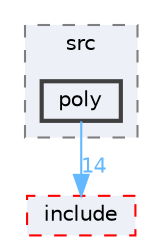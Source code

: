 digraph "tesseract_command_language/src/poly"
{
 // LATEX_PDF_SIZE
  bgcolor="transparent";
  edge [fontname=Helvetica,fontsize=10,labelfontname=Helvetica,labelfontsize=10];
  node [fontname=Helvetica,fontsize=10,shape=box,height=0.2,width=0.4];
  compound=true
  subgraph clusterdir_e2b5be1fb9341c5de232bed5ba01e24f {
    graph [ bgcolor="#edf0f7", pencolor="grey50", label="src", fontname=Helvetica,fontsize=10 style="filled,dashed", URL="dir_e2b5be1fb9341c5de232bed5ba01e24f.html",tooltip=""]
  dir_105df8ca32e2fc14936be6e174bdfbaa [label="poly", fillcolor="#edf0f7", color="grey25", style="filled,bold", URL="dir_105df8ca32e2fc14936be6e174bdfbaa.html",tooltip=""];
  }
  dir_2b031ec1caa2ca366acbfc90a3bdbe33 [label="include", fillcolor="#edf0f7", color="red", style="filled,dashed", URL="dir_2b031ec1caa2ca366acbfc90a3bdbe33.html",tooltip=""];
  dir_105df8ca32e2fc14936be6e174bdfbaa->dir_2b031ec1caa2ca366acbfc90a3bdbe33 [headlabel="14", labeldistance=1.5 headhref="dir_000022_000008.html" color="steelblue1" fontcolor="steelblue1"];
}
